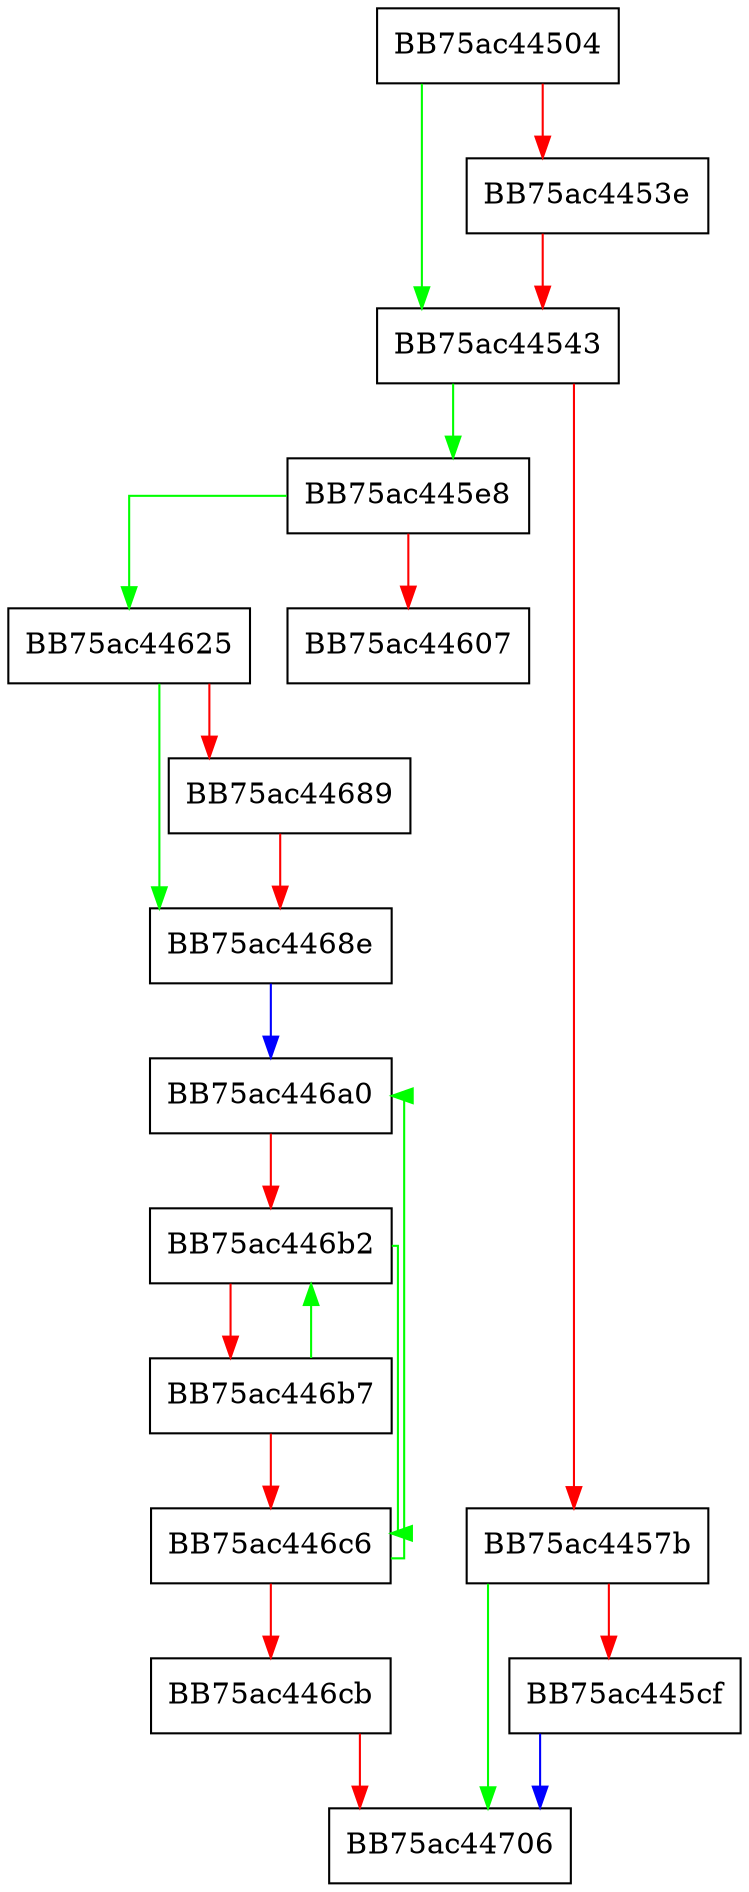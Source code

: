 digraph Generate {
  node [shape="box"];
  graph [splines=ortho];
  BB75ac44504 -> BB75ac44543 [color="green"];
  BB75ac44504 -> BB75ac4453e [color="red"];
  BB75ac4453e -> BB75ac44543 [color="red"];
  BB75ac44543 -> BB75ac445e8 [color="green"];
  BB75ac44543 -> BB75ac4457b [color="red"];
  BB75ac4457b -> BB75ac44706 [color="green"];
  BB75ac4457b -> BB75ac445cf [color="red"];
  BB75ac445cf -> BB75ac44706 [color="blue"];
  BB75ac445e8 -> BB75ac44625 [color="green"];
  BB75ac445e8 -> BB75ac44607 [color="red"];
  BB75ac44625 -> BB75ac4468e [color="green"];
  BB75ac44625 -> BB75ac44689 [color="red"];
  BB75ac44689 -> BB75ac4468e [color="red"];
  BB75ac4468e -> BB75ac446a0 [color="blue"];
  BB75ac446a0 -> BB75ac446b2 [color="red"];
  BB75ac446b2 -> BB75ac446c6 [color="green"];
  BB75ac446b2 -> BB75ac446b7 [color="red"];
  BB75ac446b7 -> BB75ac446b2 [color="green"];
  BB75ac446b7 -> BB75ac446c6 [color="red"];
  BB75ac446c6 -> BB75ac446a0 [color="green"];
  BB75ac446c6 -> BB75ac446cb [color="red"];
  BB75ac446cb -> BB75ac44706 [color="red"];
}